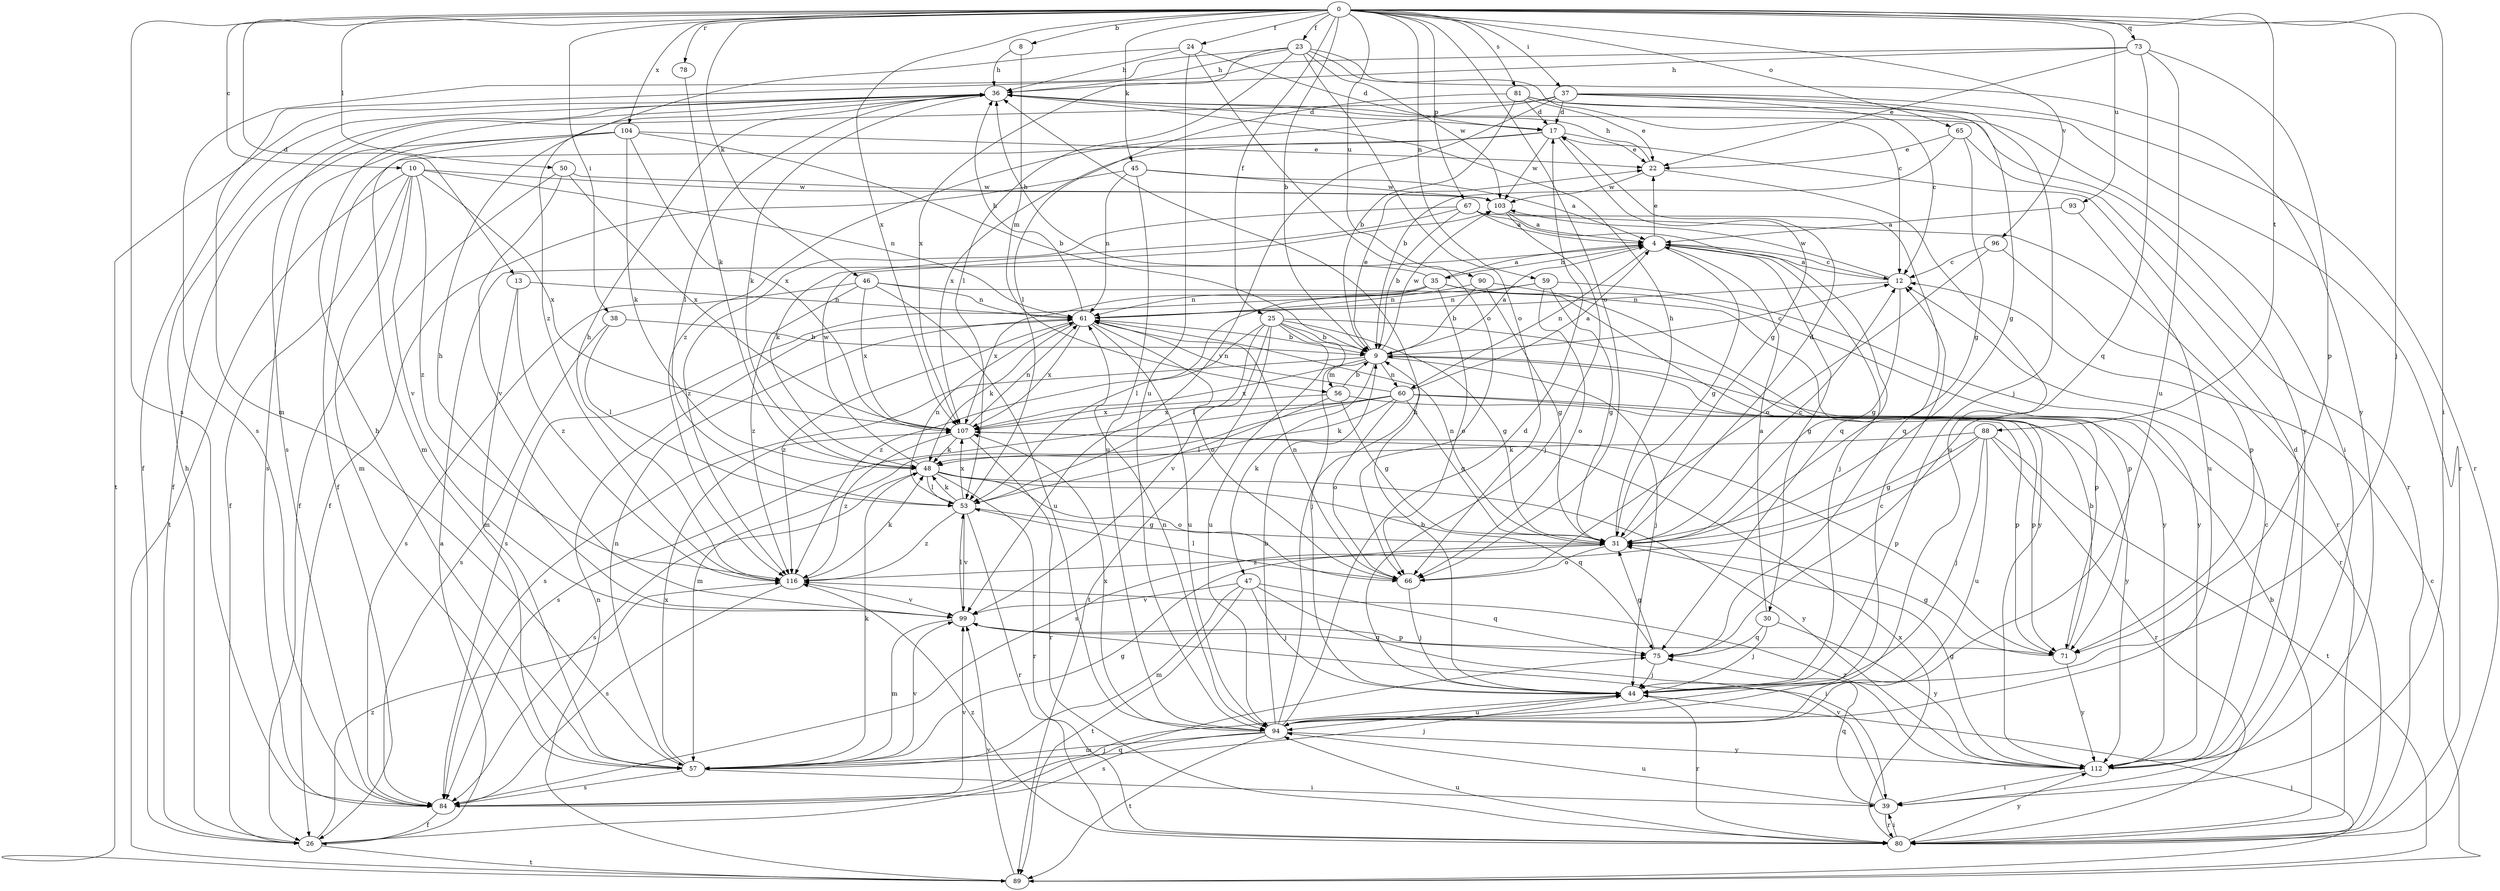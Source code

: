 strict digraph  {
0;
4;
8;
9;
10;
12;
13;
17;
22;
23;
24;
25;
26;
30;
31;
35;
36;
37;
38;
39;
44;
45;
46;
47;
48;
50;
53;
56;
57;
59;
60;
61;
65;
66;
67;
71;
73;
75;
78;
80;
81;
84;
88;
89;
90;
93;
94;
96;
99;
103;
104;
107;
112;
116;
0 -> 8  [label=b];
0 -> 9  [label=b];
0 -> 10  [label=c];
0 -> 13  [label=d];
0 -> 23  [label=f];
0 -> 24  [label=f];
0 -> 25  [label=f];
0 -> 37  [label=i];
0 -> 38  [label=i];
0 -> 39  [label=i];
0 -> 44  [label=j];
0 -> 45  [label=k];
0 -> 46  [label=k];
0 -> 50  [label=l];
0 -> 59  [label=n];
0 -> 65  [label=o];
0 -> 66  [label=o];
0 -> 67  [label=p];
0 -> 73  [label=q];
0 -> 78  [label=r];
0 -> 81  [label=s];
0 -> 84  [label=s];
0 -> 88  [label=t];
0 -> 90  [label=u];
0 -> 93  [label=u];
0 -> 96  [label=v];
0 -> 104  [label=x];
0 -> 107  [label=x];
4 -> 12  [label=c];
4 -> 22  [label=e];
4 -> 30  [label=g];
4 -> 31  [label=g];
4 -> 35  [label=h];
4 -> 44  [label=j];
4 -> 60  [label=n];
8 -> 36  [label=h];
8 -> 56  [label=m];
9 -> 4  [label=a];
9 -> 12  [label=c];
9 -> 22  [label=e];
9 -> 44  [label=j];
9 -> 47  [label=k];
9 -> 56  [label=m];
9 -> 60  [label=n];
9 -> 84  [label=s];
9 -> 103  [label=w];
9 -> 107  [label=x];
10 -> 26  [label=f];
10 -> 57  [label=m];
10 -> 61  [label=n];
10 -> 89  [label=t];
10 -> 99  [label=v];
10 -> 103  [label=w];
10 -> 107  [label=x];
10 -> 116  [label=z];
12 -> 4  [label=a];
12 -> 31  [label=g];
12 -> 61  [label=n];
12 -> 103  [label=w];
13 -> 57  [label=m];
13 -> 61  [label=n];
13 -> 116  [label=z];
17 -> 22  [label=e];
17 -> 26  [label=f];
17 -> 31  [label=g];
17 -> 103  [label=w];
17 -> 107  [label=x];
22 -> 36  [label=h];
22 -> 94  [label=u];
22 -> 103  [label=w];
23 -> 12  [label=c];
23 -> 36  [label=h];
23 -> 53  [label=l];
23 -> 66  [label=o];
23 -> 84  [label=s];
23 -> 103  [label=w];
23 -> 107  [label=x];
23 -> 112  [label=y];
24 -> 17  [label=d];
24 -> 36  [label=h];
24 -> 66  [label=o];
24 -> 94  [label=u];
24 -> 116  [label=z];
25 -> 9  [label=b];
25 -> 31  [label=g];
25 -> 44  [label=j];
25 -> 53  [label=l];
25 -> 71  [label=p];
25 -> 89  [label=t];
25 -> 94  [label=u];
25 -> 99  [label=v];
25 -> 116  [label=z];
26 -> 4  [label=a];
26 -> 36  [label=h];
26 -> 75  [label=q];
26 -> 89  [label=t];
26 -> 116  [label=z];
30 -> 4  [label=a];
30 -> 44  [label=j];
30 -> 75  [label=q];
30 -> 112  [label=y];
31 -> 12  [label=c];
31 -> 17  [label=d];
31 -> 36  [label=h];
31 -> 61  [label=n];
31 -> 66  [label=o];
31 -> 116  [label=z];
35 -> 4  [label=a];
35 -> 36  [label=h];
35 -> 53  [label=l];
35 -> 61  [label=n];
35 -> 66  [label=o];
35 -> 71  [label=p];
35 -> 107  [label=x];
35 -> 112  [label=y];
36 -> 17  [label=d];
36 -> 26  [label=f];
36 -> 48  [label=k];
36 -> 53  [label=l];
36 -> 89  [label=t];
36 -> 112  [label=y];
37 -> 12  [label=c];
37 -> 17  [label=d];
37 -> 31  [label=g];
37 -> 44  [label=j];
37 -> 80  [label=r];
37 -> 84  [label=s];
37 -> 99  [label=v];
37 -> 116  [label=z];
38 -> 9  [label=b];
38 -> 53  [label=l];
38 -> 84  [label=s];
39 -> 75  [label=q];
39 -> 80  [label=r];
39 -> 94  [label=u];
39 -> 99  [label=v];
44 -> 9  [label=b];
44 -> 80  [label=r];
44 -> 94  [label=u];
45 -> 4  [label=a];
45 -> 26  [label=f];
45 -> 61  [label=n];
45 -> 94  [label=u];
45 -> 103  [label=w];
46 -> 61  [label=n];
46 -> 84  [label=s];
46 -> 94  [label=u];
46 -> 107  [label=x];
46 -> 112  [label=y];
46 -> 116  [label=z];
47 -> 39  [label=i];
47 -> 44  [label=j];
47 -> 57  [label=m];
47 -> 75  [label=q];
47 -> 89  [label=t];
47 -> 99  [label=v];
48 -> 53  [label=l];
48 -> 66  [label=o];
48 -> 75  [label=q];
48 -> 80  [label=r];
48 -> 84  [label=s];
48 -> 103  [label=w];
48 -> 112  [label=y];
50 -> 26  [label=f];
50 -> 99  [label=v];
50 -> 103  [label=w];
50 -> 107  [label=x];
53 -> 31  [label=g];
53 -> 48  [label=k];
53 -> 61  [label=n];
53 -> 80  [label=r];
53 -> 99  [label=v];
53 -> 107  [label=x];
53 -> 116  [label=z];
56 -> 9  [label=b];
56 -> 31  [label=g];
56 -> 53  [label=l];
56 -> 71  [label=p];
56 -> 107  [label=x];
57 -> 31  [label=g];
57 -> 36  [label=h];
57 -> 39  [label=i];
57 -> 44  [label=j];
57 -> 48  [label=k];
57 -> 61  [label=n];
57 -> 84  [label=s];
57 -> 99  [label=v];
57 -> 107  [label=x];
59 -> 31  [label=g];
59 -> 61  [label=n];
59 -> 66  [label=o];
59 -> 80  [label=r];
59 -> 84  [label=s];
60 -> 4  [label=a];
60 -> 31  [label=g];
60 -> 48  [label=k];
60 -> 57  [label=m];
60 -> 61  [label=n];
60 -> 66  [label=o];
60 -> 71  [label=p];
60 -> 84  [label=s];
60 -> 107  [label=x];
60 -> 112  [label=y];
61 -> 9  [label=b];
61 -> 36  [label=h];
61 -> 48  [label=k];
61 -> 66  [label=o];
61 -> 94  [label=u];
61 -> 107  [label=x];
61 -> 116  [label=z];
65 -> 9  [label=b];
65 -> 22  [label=e];
65 -> 31  [label=g];
65 -> 80  [label=r];
66 -> 44  [label=j];
66 -> 53  [label=l];
66 -> 61  [label=n];
67 -> 4  [label=a];
67 -> 9  [label=b];
67 -> 48  [label=k];
67 -> 75  [label=q];
67 -> 80  [label=r];
67 -> 116  [label=z];
71 -> 9  [label=b];
71 -> 31  [label=g];
71 -> 112  [label=y];
73 -> 22  [label=e];
73 -> 36  [label=h];
73 -> 57  [label=m];
73 -> 71  [label=p];
73 -> 75  [label=q];
73 -> 94  [label=u];
75 -> 31  [label=g];
75 -> 44  [label=j];
78 -> 48  [label=k];
80 -> 9  [label=b];
80 -> 39  [label=i];
80 -> 94  [label=u];
80 -> 107  [label=x];
80 -> 112  [label=y];
80 -> 116  [label=z];
81 -> 9  [label=b];
81 -> 17  [label=d];
81 -> 22  [label=e];
81 -> 39  [label=i];
81 -> 53  [label=l];
81 -> 80  [label=r];
84 -> 26  [label=f];
84 -> 44  [label=j];
84 -> 99  [label=v];
88 -> 31  [label=g];
88 -> 44  [label=j];
88 -> 48  [label=k];
88 -> 80  [label=r];
88 -> 84  [label=s];
88 -> 89  [label=t];
88 -> 94  [label=u];
89 -> 12  [label=c];
89 -> 44  [label=j];
89 -> 61  [label=n];
89 -> 99  [label=v];
90 -> 9  [label=b];
90 -> 31  [label=g];
90 -> 61  [label=n];
90 -> 112  [label=y];
93 -> 4  [label=a];
93 -> 94  [label=u];
94 -> 9  [label=b];
94 -> 12  [label=c];
94 -> 17  [label=d];
94 -> 36  [label=h];
94 -> 57  [label=m];
94 -> 61  [label=n];
94 -> 84  [label=s];
94 -> 89  [label=t];
94 -> 107  [label=x];
94 -> 112  [label=y];
96 -> 12  [label=c];
96 -> 66  [label=o];
96 -> 71  [label=p];
99 -> 36  [label=h];
99 -> 53  [label=l];
99 -> 57  [label=m];
99 -> 71  [label=p];
99 -> 75  [label=q];
103 -> 4  [label=a];
103 -> 44  [label=j];
103 -> 75  [label=q];
104 -> 9  [label=b];
104 -> 22  [label=e];
104 -> 26  [label=f];
104 -> 48  [label=k];
104 -> 57  [label=m];
104 -> 84  [label=s];
104 -> 107  [label=x];
107 -> 48  [label=k];
107 -> 61  [label=n];
107 -> 71  [label=p];
107 -> 80  [label=r];
107 -> 116  [label=z];
112 -> 12  [label=c];
112 -> 17  [label=d];
112 -> 31  [label=g];
112 -> 39  [label=i];
112 -> 116  [label=z];
116 -> 36  [label=h];
116 -> 48  [label=k];
116 -> 84  [label=s];
116 -> 99  [label=v];
}
